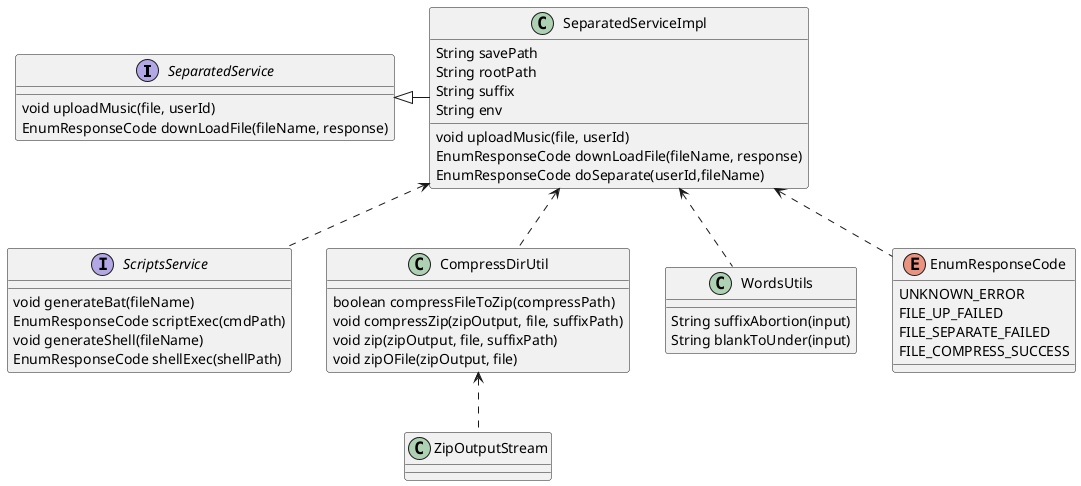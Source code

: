 @startuml

SeparatedService <|- SeparatedServiceImpl
SeparatedServiceImpl <.. ScriptsService
SeparatedServiceImpl <.. CompressDirUtil
SeparatedServiceImpl <.. WordsUtils
CompressDirUtil <.. ZipOutputStream
SeparatedServiceImpl <.. EnumResponseCode

interface SeparatedService{
    void uploadMusic(file, userId)
    EnumResponseCode downLoadFile(fileName, response)
}

class SeparatedServiceImpl{
    String savePath
    String rootPath
    String suffix
    String env
    void uploadMusic(file, userId)
    EnumResponseCode downLoadFile(fileName, response)
    EnumResponseCode doSeparate(userId,fileName)
}

interface ScriptsService{
    void generateBat(fileName)
    EnumResponseCode scriptExec(cmdPath)
    void generateShell(fileName)
    EnumResponseCode shellExec(shellPath)
}

class CompressDirUtil{
    boolean compressFileToZip(compressPath)
    void compressZip(zipOutput, file, suffixPath)
    void zip(zipOutput, file, suffixPath)
    void zipOFile(zipOutput, file)
}

class WordsUtils{
String suffixAbortion(input)
String blankToUnder(input)

}

class ZipOutputStream{
}

enum EnumResponseCode{
UNKNOWN_ERROR
FILE_UP_FAILED
FILE_SEPARATE_FAILED
FILE_COMPRESS_SUCCESS
}
@enduml
